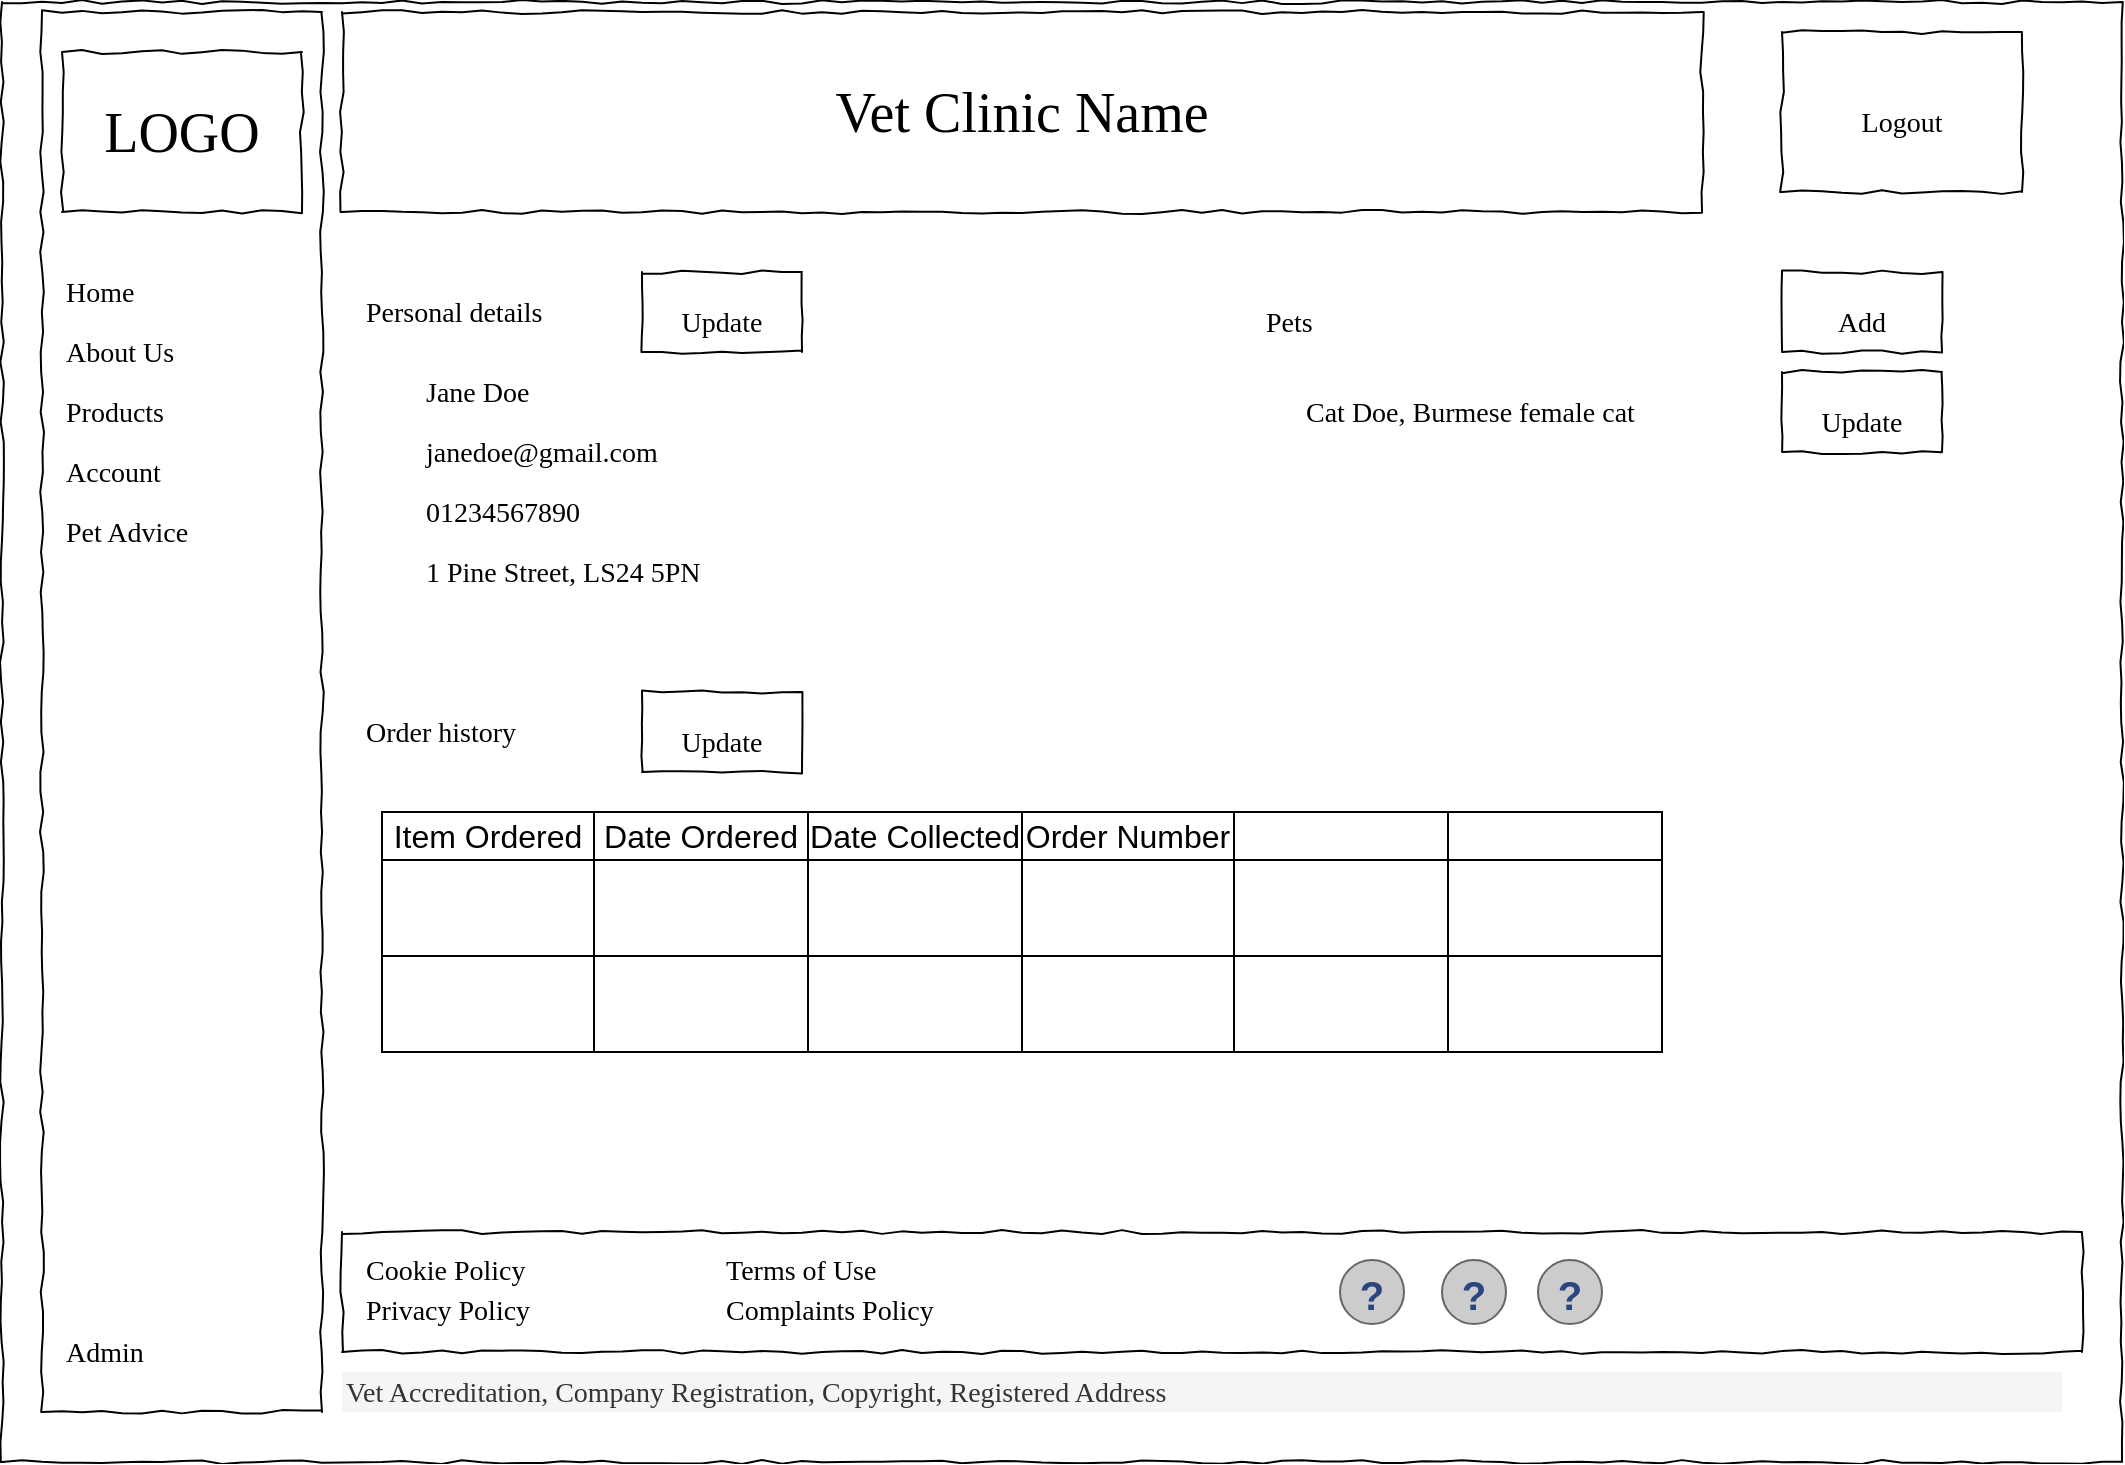 <mxfile version="21.2.1" type="github">
  <diagram name="Page-1" id="03018318-947c-dd8e-b7a3-06fadd420f32">
    <mxGraphModel dx="1396" dy="671" grid="1" gridSize="10" guides="1" tooltips="1" connect="1" arrows="1" fold="1" page="1" pageScale="1" pageWidth="1100" pageHeight="850" background="none" math="0" shadow="0">
      <root>
        <mxCell id="0" />
        <mxCell id="1" parent="0" />
        <mxCell id="rn0QdvjTBMLJ68BaJbEk-1" value="" style="whiteSpace=wrap;html=1;rounded=0;shadow=0;labelBackgroundColor=none;strokeColor=#000000;strokeWidth=1;fillColor=none;fontFamily=Verdana;fontSize=12;fontColor=#000000;align=center;comic=1;" vertex="1" parent="1">
          <mxGeometry x="10" y="25" width="1060" height="730" as="geometry" />
        </mxCell>
        <mxCell id="rn0QdvjTBMLJ68BaJbEk-2" value="" style="whiteSpace=wrap;html=1;rounded=0;shadow=0;labelBackgroundColor=none;strokeWidth=1;fillColor=none;fontFamily=Verdana;fontSize=12;align=center;comic=1;" vertex="1" parent="1">
          <mxGeometry x="30" y="30" width="140" height="700" as="geometry" />
        </mxCell>
        <mxCell id="rn0QdvjTBMLJ68BaJbEk-5" value="Vet Clinic Name" style="whiteSpace=wrap;html=1;rounded=0;shadow=0;labelBackgroundColor=none;strokeWidth=1;fontFamily=Verdana;fontSize=28;align=center;comic=1;" vertex="1" parent="1">
          <mxGeometry x="180" y="30" width="680" height="100" as="geometry" />
        </mxCell>
        <mxCell id="rn0QdvjTBMLJ68BaJbEk-10" value="" style="whiteSpace=wrap;html=1;rounded=0;shadow=0;labelBackgroundColor=none;strokeWidth=1;fontFamily=Verdana;fontSize=28;align=center;comic=1;" vertex="1" parent="1">
          <mxGeometry x="180" y="640" width="870" height="60" as="geometry" />
        </mxCell>
        <mxCell id="rn0QdvjTBMLJ68BaJbEk-11" value="" style="verticalLabelPosition=bottom;shadow=0;dashed=0;align=center;html=1;verticalAlign=top;strokeWidth=1;shape=mxgraph.mockup.misc.help_icon;" vertex="1" parent="1">
          <mxGeometry x="730" y="654" width="32" height="32" as="geometry" />
        </mxCell>
        <mxCell id="rn0QdvjTBMLJ68BaJbEk-12" value="" style="verticalLabelPosition=bottom;shadow=0;dashed=0;align=center;html=1;verticalAlign=top;strokeWidth=1;shape=mxgraph.mockup.misc.help_icon;" vertex="1" parent="1">
          <mxGeometry x="679" y="654" width="32" height="32" as="geometry" />
        </mxCell>
        <mxCell id="rn0QdvjTBMLJ68BaJbEk-13" value="" style="verticalLabelPosition=bottom;shadow=0;dashed=0;align=center;html=1;verticalAlign=top;strokeWidth=1;shape=mxgraph.mockup.misc.help_icon;" vertex="1" parent="1">
          <mxGeometry x="778" y="654" width="32" height="32" as="geometry" />
        </mxCell>
        <mxCell id="rn0QdvjTBMLJ68BaJbEk-14" value="Cookie Policy" style="text;html=1;points=[];align=left;verticalAlign=top;spacingTop=-4;fontSize=14;fontFamily=Verdana" vertex="1" parent="1">
          <mxGeometry x="190" y="649" width="100" height="20" as="geometry" />
        </mxCell>
        <mxCell id="rn0QdvjTBMLJ68BaJbEk-15" value="Vet Accreditation, Company Registration, Copyright, Registered Address" style="text;html=1;points=[];align=left;verticalAlign=top;spacingTop=-4;fontSize=14;fontFamily=Verdana;fillColor=#f5f5f5;fontColor=#333333;strokeColor=none;" vertex="1" parent="1">
          <mxGeometry x="180" y="710" width="860" height="20" as="geometry" />
        </mxCell>
        <mxCell id="rn0QdvjTBMLJ68BaJbEk-16" value="Privacy Policy" style="text;html=1;points=[];align=left;verticalAlign=top;spacingTop=-4;fontSize=14;fontFamily=Verdana" vertex="1" parent="1">
          <mxGeometry x="190" y="669" width="100" height="20" as="geometry" />
        </mxCell>
        <mxCell id="rn0QdvjTBMLJ68BaJbEk-17" value="Terms of Use" style="text;html=1;points=[];align=left;verticalAlign=top;spacingTop=-4;fontSize=14;fontFamily=Verdana" vertex="1" parent="1">
          <mxGeometry x="370" y="649" width="100" height="20" as="geometry" />
        </mxCell>
        <mxCell id="rn0QdvjTBMLJ68BaJbEk-18" value="Complaints Policy" style="text;html=1;points=[];align=left;verticalAlign=top;spacingTop=-4;fontSize=14;fontFamily=Verdana" vertex="1" parent="1">
          <mxGeometry x="370" y="669" width="100" height="20" as="geometry" />
        </mxCell>
        <mxCell id="rn0QdvjTBMLJ68BaJbEk-19" value="&lt;div align=&quot;center&quot;&gt;&lt;font style=&quot;font-size: 14px;&quot;&gt;Logout&lt;/font&gt;&lt;/div&gt;" style="whiteSpace=wrap;html=1;rounded=0;shadow=0;labelBackgroundColor=none;strokeWidth=1;fontFamily=Verdana;fontSize=28;align=center;comic=1;" vertex="1" parent="1">
          <mxGeometry x="900" y="40" width="120" height="80" as="geometry" />
        </mxCell>
        <mxCell id="rn0QdvjTBMLJ68BaJbEk-20" value="LOGO" style="whiteSpace=wrap;html=1;rounded=0;shadow=0;labelBackgroundColor=none;strokeWidth=1;fontFamily=Verdana;fontSize=28;align=center;comic=1;" vertex="1" parent="1">
          <mxGeometry x="40" y="50" width="120" height="80" as="geometry" />
        </mxCell>
        <mxCell id="rn0QdvjTBMLJ68BaJbEk-21" value="Home" style="text;html=1;points=[];align=left;verticalAlign=top;spacingTop=-4;fontSize=14;fontFamily=Verdana" vertex="1" parent="1">
          <mxGeometry x="40" y="160" width="110" height="20" as="geometry" />
        </mxCell>
        <mxCell id="rn0QdvjTBMLJ68BaJbEk-22" value="About Us" style="text;html=1;points=[];align=left;verticalAlign=top;spacingTop=-4;fontSize=14;fontFamily=Verdana" vertex="1" parent="1">
          <mxGeometry x="40" y="190" width="110" height="20" as="geometry" />
        </mxCell>
        <mxCell id="rn0QdvjTBMLJ68BaJbEk-23" value="Products" style="text;html=1;points=[];align=left;verticalAlign=top;spacingTop=-4;fontSize=14;fontFamily=Verdana" vertex="1" parent="1">
          <mxGeometry x="40" y="220" width="110" height="20" as="geometry" />
        </mxCell>
        <mxCell id="rn0QdvjTBMLJ68BaJbEk-24" value="Account" style="text;html=1;points=[];align=left;verticalAlign=top;spacingTop=-4;fontSize=14;fontFamily=Verdana" vertex="1" parent="1">
          <mxGeometry x="40" y="250" width="110" height="20" as="geometry" />
        </mxCell>
        <mxCell id="rn0QdvjTBMLJ68BaJbEk-25" value="Pet Advice" style="text;html=1;points=[];align=left;verticalAlign=top;spacingTop=-4;fontSize=14;fontFamily=Verdana" vertex="1" parent="1">
          <mxGeometry x="40" y="280" width="110" height="20" as="geometry" />
        </mxCell>
        <mxCell id="rn0QdvjTBMLJ68BaJbEk-26" value="Admin" style="text;html=1;points=[];align=left;verticalAlign=top;spacingTop=-4;fontSize=14;fontFamily=Verdana" vertex="1" parent="1">
          <mxGeometry x="40" y="690" width="110" height="20" as="geometry" />
        </mxCell>
        <mxCell id="rn0QdvjTBMLJ68BaJbEk-27" value="Personal details&lt;br&gt;" style="text;html=1;points=[];align=left;verticalAlign=top;spacingTop=-4;fontSize=14;fontFamily=Verdana" vertex="1" parent="1">
          <mxGeometry x="190" y="170" width="110" height="20" as="geometry" />
        </mxCell>
        <mxCell id="rn0QdvjTBMLJ68BaJbEk-29" value="&lt;font style=&quot;font-size: 14px;&quot;&gt;Update&lt;/font&gt;" style="whiteSpace=wrap;html=1;rounded=0;shadow=0;labelBackgroundColor=none;strokeWidth=1;fontFamily=Verdana;fontSize=28;align=center;comic=1;" vertex="1" parent="1">
          <mxGeometry x="330" y="160" width="80" height="40" as="geometry" />
        </mxCell>
        <mxCell id="rn0QdvjTBMLJ68BaJbEk-30" value="Jane Doe" style="text;html=1;points=[];align=left;verticalAlign=top;spacingTop=-4;fontSize=14;fontFamily=Verdana" vertex="1" parent="1">
          <mxGeometry x="220" y="210" width="110" height="20" as="geometry" />
        </mxCell>
        <mxCell id="rn0QdvjTBMLJ68BaJbEk-31" value="janedoe@gmail.com" style="text;html=1;points=[];align=left;verticalAlign=top;spacingTop=-4;fontSize=14;fontFamily=Verdana" vertex="1" parent="1">
          <mxGeometry x="220" y="240" width="110" height="20" as="geometry" />
        </mxCell>
        <mxCell id="rn0QdvjTBMLJ68BaJbEk-32" value="Pets" style="text;html=1;points=[];align=left;verticalAlign=top;spacingTop=-4;fontSize=14;fontFamily=Verdana" vertex="1" parent="1">
          <mxGeometry x="640" y="175" width="110" height="20" as="geometry" />
        </mxCell>
        <mxCell id="rn0QdvjTBMLJ68BaJbEk-33" value="&lt;font style=&quot;font-size: 14px;&quot;&gt;Add&lt;/font&gt;" style="whiteSpace=wrap;html=1;rounded=0;shadow=0;labelBackgroundColor=none;strokeWidth=1;fontFamily=Verdana;fontSize=28;align=center;comic=1;" vertex="1" parent="1">
          <mxGeometry x="900" y="160" width="80" height="40" as="geometry" />
        </mxCell>
        <mxCell id="rn0QdvjTBMLJ68BaJbEk-34" value="Cat Doe, Burmese female cat" style="text;html=1;points=[];align=left;verticalAlign=top;spacingTop=-4;fontSize=14;fontFamily=Verdana" vertex="1" parent="1">
          <mxGeometry x="660" y="220" width="110" height="20" as="geometry" />
        </mxCell>
        <mxCell id="rn0QdvjTBMLJ68BaJbEk-35" value="&lt;font style=&quot;font-size: 14px;&quot;&gt;Update&lt;/font&gt;" style="whiteSpace=wrap;html=1;rounded=0;shadow=0;labelBackgroundColor=none;strokeWidth=1;fontFamily=Verdana;fontSize=28;align=center;comic=1;" vertex="1" parent="1">
          <mxGeometry x="900" y="210" width="80" height="40" as="geometry" />
        </mxCell>
        <mxCell id="rn0QdvjTBMLJ68BaJbEk-36" value="Order history" style="text;html=1;points=[];align=left;verticalAlign=top;spacingTop=-4;fontSize=14;fontFamily=Verdana" vertex="1" parent="1">
          <mxGeometry x="190" y="380" width="110" height="20" as="geometry" />
        </mxCell>
        <mxCell id="rn0QdvjTBMLJ68BaJbEk-37" value="&lt;font style=&quot;font-size: 14px;&quot;&gt;Update&lt;/font&gt;" style="whiteSpace=wrap;html=1;rounded=0;shadow=0;labelBackgroundColor=none;strokeWidth=1;fontFamily=Verdana;fontSize=28;align=center;comic=1;" vertex="1" parent="1">
          <mxGeometry x="330" y="370" width="80" height="40" as="geometry" />
        </mxCell>
        <mxCell id="rn0QdvjTBMLJ68BaJbEk-38" value="01234567890" style="text;html=1;points=[];align=left;verticalAlign=top;spacingTop=-4;fontSize=14;fontFamily=Verdana" vertex="1" parent="1">
          <mxGeometry x="220" y="270" width="110" height="20" as="geometry" />
        </mxCell>
        <mxCell id="rn0QdvjTBMLJ68BaJbEk-39" value="1 Pine Street, LS24 5PN" style="text;html=1;points=[];align=left;verticalAlign=top;spacingTop=-4;fontSize=14;fontFamily=Verdana" vertex="1" parent="1">
          <mxGeometry x="220" y="300" width="110" height="20" as="geometry" />
        </mxCell>
        <mxCell id="rn0QdvjTBMLJ68BaJbEk-40" value="" style="shape=table;startSize=0;container=1;collapsible=0;childLayout=tableLayout;fontSize=16;" vertex="1" parent="1">
          <mxGeometry x="200" y="430" width="320" height="120" as="geometry" />
        </mxCell>
        <mxCell id="rn0QdvjTBMLJ68BaJbEk-45" value="" style="shape=tableRow;horizontal=0;startSize=0;swimlaneHead=0;swimlaneBody=0;strokeColor=inherit;top=0;left=0;bottom=0;right=0;collapsible=0;dropTarget=0;fillColor=none;points=[[0,0.5],[1,0.5]];portConstraint=eastwest;fontSize=16;" vertex="1" parent="rn0QdvjTBMLJ68BaJbEk-40">
          <mxGeometry width="320" height="24" as="geometry" />
        </mxCell>
        <mxCell id="rn0QdvjTBMLJ68BaJbEk-48" value="Item Ordered" style="shape=partialRectangle;html=1;whiteSpace=wrap;connectable=0;strokeColor=inherit;overflow=hidden;fillColor=none;top=0;left=0;bottom=0;right=0;pointerEvents=1;fontSize=16;" vertex="1" parent="rn0QdvjTBMLJ68BaJbEk-45">
          <mxGeometry width="106" height="24" as="geometry">
            <mxRectangle width="106" height="24" as="alternateBounds" />
          </mxGeometry>
        </mxCell>
        <mxCell id="rn0QdvjTBMLJ68BaJbEk-46" value="Date Ordered" style="shape=partialRectangle;html=1;whiteSpace=wrap;connectable=0;strokeColor=inherit;overflow=hidden;fillColor=none;top=0;left=0;bottom=0;right=0;pointerEvents=1;fontSize=16;" vertex="1" parent="rn0QdvjTBMLJ68BaJbEk-45">
          <mxGeometry x="106" width="107" height="24" as="geometry">
            <mxRectangle width="107" height="24" as="alternateBounds" />
          </mxGeometry>
        </mxCell>
        <mxCell id="rn0QdvjTBMLJ68BaJbEk-47" value="Date Collected" style="shape=partialRectangle;html=1;whiteSpace=wrap;connectable=0;strokeColor=inherit;overflow=hidden;fillColor=none;top=0;left=0;bottom=0;right=0;pointerEvents=1;fontSize=16;" vertex="1" parent="rn0QdvjTBMLJ68BaJbEk-45">
          <mxGeometry x="213" width="107" height="24" as="geometry">
            <mxRectangle width="107" height="24" as="alternateBounds" />
          </mxGeometry>
        </mxCell>
        <mxCell id="rn0QdvjTBMLJ68BaJbEk-49" value="" style="shape=tableRow;horizontal=0;startSize=0;swimlaneHead=0;swimlaneBody=0;strokeColor=inherit;top=0;left=0;bottom=0;right=0;collapsible=0;dropTarget=0;fillColor=none;points=[[0,0.5],[1,0.5]];portConstraint=eastwest;fontSize=16;" vertex="1" parent="rn0QdvjTBMLJ68BaJbEk-40">
          <mxGeometry y="24" width="320" height="48" as="geometry" />
        </mxCell>
        <mxCell id="rn0QdvjTBMLJ68BaJbEk-50" value="" style="shape=partialRectangle;html=1;whiteSpace=wrap;connectable=0;strokeColor=inherit;overflow=hidden;fillColor=none;top=0;left=0;bottom=0;right=0;pointerEvents=1;fontSize=16;" vertex="1" parent="rn0QdvjTBMLJ68BaJbEk-49">
          <mxGeometry width="106" height="48" as="geometry">
            <mxRectangle width="106" height="48" as="alternateBounds" />
          </mxGeometry>
        </mxCell>
        <mxCell id="rn0QdvjTBMLJ68BaJbEk-51" value="" style="shape=partialRectangle;html=1;whiteSpace=wrap;connectable=0;strokeColor=inherit;overflow=hidden;fillColor=none;top=0;left=0;bottom=0;right=0;pointerEvents=1;fontSize=16;" vertex="1" parent="rn0QdvjTBMLJ68BaJbEk-49">
          <mxGeometry x="106" width="107" height="48" as="geometry">
            <mxRectangle width="107" height="48" as="alternateBounds" />
          </mxGeometry>
        </mxCell>
        <mxCell id="rn0QdvjTBMLJ68BaJbEk-52" value="" style="shape=partialRectangle;html=1;whiteSpace=wrap;connectable=0;strokeColor=inherit;overflow=hidden;fillColor=none;top=0;left=0;bottom=0;right=0;pointerEvents=1;fontSize=16;" vertex="1" parent="rn0QdvjTBMLJ68BaJbEk-49">
          <mxGeometry x="213" width="107" height="48" as="geometry">
            <mxRectangle width="107" height="48" as="alternateBounds" />
          </mxGeometry>
        </mxCell>
        <mxCell id="rn0QdvjTBMLJ68BaJbEk-41" value="" style="shape=tableRow;horizontal=0;startSize=0;swimlaneHead=0;swimlaneBody=0;strokeColor=inherit;top=0;left=0;bottom=0;right=0;collapsible=0;dropTarget=0;fillColor=none;points=[[0,0.5],[1,0.5]];portConstraint=eastwest;fontSize=16;" vertex="1" parent="rn0QdvjTBMLJ68BaJbEk-40">
          <mxGeometry y="72" width="320" height="48" as="geometry" />
        </mxCell>
        <mxCell id="rn0QdvjTBMLJ68BaJbEk-42" value="" style="shape=partialRectangle;html=1;whiteSpace=wrap;connectable=0;strokeColor=inherit;overflow=hidden;fillColor=none;top=0;left=0;bottom=0;right=0;pointerEvents=1;fontSize=16;" vertex="1" parent="rn0QdvjTBMLJ68BaJbEk-41">
          <mxGeometry width="106" height="48" as="geometry">
            <mxRectangle width="106" height="48" as="alternateBounds" />
          </mxGeometry>
        </mxCell>
        <mxCell id="rn0QdvjTBMLJ68BaJbEk-43" value="" style="shape=partialRectangle;html=1;whiteSpace=wrap;connectable=0;strokeColor=inherit;overflow=hidden;fillColor=none;top=0;left=0;bottom=0;right=0;pointerEvents=1;fontSize=16;" vertex="1" parent="rn0QdvjTBMLJ68BaJbEk-41">
          <mxGeometry x="106" width="107" height="48" as="geometry">
            <mxRectangle width="107" height="48" as="alternateBounds" />
          </mxGeometry>
        </mxCell>
        <mxCell id="rn0QdvjTBMLJ68BaJbEk-44" value="" style="shape=partialRectangle;html=1;whiteSpace=wrap;connectable=0;strokeColor=inherit;overflow=hidden;fillColor=none;top=0;left=0;bottom=0;right=0;pointerEvents=1;fontSize=16;" vertex="1" parent="rn0QdvjTBMLJ68BaJbEk-41">
          <mxGeometry x="213" width="107" height="48" as="geometry">
            <mxRectangle width="107" height="48" as="alternateBounds" />
          </mxGeometry>
        </mxCell>
        <mxCell id="rn0QdvjTBMLJ68BaJbEk-55" value="" style="shape=table;startSize=0;container=1;collapsible=0;childLayout=tableLayout;fontSize=16;" vertex="1" parent="1">
          <mxGeometry x="520" y="430" width="320" height="120" as="geometry" />
        </mxCell>
        <mxCell id="rn0QdvjTBMLJ68BaJbEk-56" value="" style="shape=tableRow;horizontal=0;startSize=0;swimlaneHead=0;swimlaneBody=0;strokeColor=inherit;top=0;left=0;bottom=0;right=0;collapsible=0;dropTarget=0;fillColor=none;points=[[0,0.5],[1,0.5]];portConstraint=eastwest;fontSize=16;" vertex="1" parent="rn0QdvjTBMLJ68BaJbEk-55">
          <mxGeometry width="320" height="24" as="geometry" />
        </mxCell>
        <mxCell id="rn0QdvjTBMLJ68BaJbEk-57" value="Order Number" style="shape=partialRectangle;html=1;whiteSpace=wrap;connectable=0;strokeColor=inherit;overflow=hidden;fillColor=none;top=0;left=0;bottom=0;right=0;pointerEvents=1;fontSize=16;" vertex="1" parent="rn0QdvjTBMLJ68BaJbEk-56">
          <mxGeometry width="106" height="24" as="geometry">
            <mxRectangle width="106" height="24" as="alternateBounds" />
          </mxGeometry>
        </mxCell>
        <mxCell id="rn0QdvjTBMLJ68BaJbEk-58" value="" style="shape=partialRectangle;html=1;whiteSpace=wrap;connectable=0;strokeColor=inherit;overflow=hidden;fillColor=none;top=0;left=0;bottom=0;right=0;pointerEvents=1;fontSize=16;" vertex="1" parent="rn0QdvjTBMLJ68BaJbEk-56">
          <mxGeometry x="106" width="107" height="24" as="geometry">
            <mxRectangle width="107" height="24" as="alternateBounds" />
          </mxGeometry>
        </mxCell>
        <mxCell id="rn0QdvjTBMLJ68BaJbEk-59" value="" style="shape=partialRectangle;html=1;whiteSpace=wrap;connectable=0;strokeColor=inherit;overflow=hidden;fillColor=none;top=0;left=0;bottom=0;right=0;pointerEvents=1;fontSize=16;" vertex="1" parent="rn0QdvjTBMLJ68BaJbEk-56">
          <mxGeometry x="213" width="107" height="24" as="geometry">
            <mxRectangle width="107" height="24" as="alternateBounds" />
          </mxGeometry>
        </mxCell>
        <mxCell id="rn0QdvjTBMLJ68BaJbEk-60" value="" style="shape=tableRow;horizontal=0;startSize=0;swimlaneHead=0;swimlaneBody=0;strokeColor=inherit;top=0;left=0;bottom=0;right=0;collapsible=0;dropTarget=0;fillColor=none;points=[[0,0.5],[1,0.5]];portConstraint=eastwest;fontSize=16;" vertex="1" parent="rn0QdvjTBMLJ68BaJbEk-55">
          <mxGeometry y="24" width="320" height="48" as="geometry" />
        </mxCell>
        <mxCell id="rn0QdvjTBMLJ68BaJbEk-61" value="" style="shape=partialRectangle;html=1;whiteSpace=wrap;connectable=0;strokeColor=inherit;overflow=hidden;fillColor=none;top=0;left=0;bottom=0;right=0;pointerEvents=1;fontSize=16;" vertex="1" parent="rn0QdvjTBMLJ68BaJbEk-60">
          <mxGeometry width="106" height="48" as="geometry">
            <mxRectangle width="106" height="48" as="alternateBounds" />
          </mxGeometry>
        </mxCell>
        <mxCell id="rn0QdvjTBMLJ68BaJbEk-62" value="" style="shape=partialRectangle;html=1;whiteSpace=wrap;connectable=0;strokeColor=inherit;overflow=hidden;fillColor=none;top=0;left=0;bottom=0;right=0;pointerEvents=1;fontSize=16;" vertex="1" parent="rn0QdvjTBMLJ68BaJbEk-60">
          <mxGeometry x="106" width="107" height="48" as="geometry">
            <mxRectangle width="107" height="48" as="alternateBounds" />
          </mxGeometry>
        </mxCell>
        <mxCell id="rn0QdvjTBMLJ68BaJbEk-63" value="" style="shape=partialRectangle;html=1;whiteSpace=wrap;connectable=0;strokeColor=inherit;overflow=hidden;fillColor=none;top=0;left=0;bottom=0;right=0;pointerEvents=1;fontSize=16;" vertex="1" parent="rn0QdvjTBMLJ68BaJbEk-60">
          <mxGeometry x="213" width="107" height="48" as="geometry">
            <mxRectangle width="107" height="48" as="alternateBounds" />
          </mxGeometry>
        </mxCell>
        <mxCell id="rn0QdvjTBMLJ68BaJbEk-64" value="" style="shape=tableRow;horizontal=0;startSize=0;swimlaneHead=0;swimlaneBody=0;strokeColor=inherit;top=0;left=0;bottom=0;right=0;collapsible=0;dropTarget=0;fillColor=none;points=[[0,0.5],[1,0.5]];portConstraint=eastwest;fontSize=16;" vertex="1" parent="rn0QdvjTBMLJ68BaJbEk-55">
          <mxGeometry y="72" width="320" height="48" as="geometry" />
        </mxCell>
        <mxCell id="rn0QdvjTBMLJ68BaJbEk-65" value="" style="shape=partialRectangle;html=1;whiteSpace=wrap;connectable=0;strokeColor=inherit;overflow=hidden;fillColor=none;top=0;left=0;bottom=0;right=0;pointerEvents=1;fontSize=16;" vertex="1" parent="rn0QdvjTBMLJ68BaJbEk-64">
          <mxGeometry width="106" height="48" as="geometry">
            <mxRectangle width="106" height="48" as="alternateBounds" />
          </mxGeometry>
        </mxCell>
        <mxCell id="rn0QdvjTBMLJ68BaJbEk-66" value="" style="shape=partialRectangle;html=1;whiteSpace=wrap;connectable=0;strokeColor=inherit;overflow=hidden;fillColor=none;top=0;left=0;bottom=0;right=0;pointerEvents=1;fontSize=16;" vertex="1" parent="rn0QdvjTBMLJ68BaJbEk-64">
          <mxGeometry x="106" width="107" height="48" as="geometry">
            <mxRectangle width="107" height="48" as="alternateBounds" />
          </mxGeometry>
        </mxCell>
        <mxCell id="rn0QdvjTBMLJ68BaJbEk-67" value="" style="shape=partialRectangle;html=1;whiteSpace=wrap;connectable=0;strokeColor=inherit;overflow=hidden;fillColor=none;top=0;left=0;bottom=0;right=0;pointerEvents=1;fontSize=16;" vertex="1" parent="rn0QdvjTBMLJ68BaJbEk-64">
          <mxGeometry x="213" width="107" height="48" as="geometry">
            <mxRectangle width="107" height="48" as="alternateBounds" />
          </mxGeometry>
        </mxCell>
      </root>
    </mxGraphModel>
  </diagram>
</mxfile>
